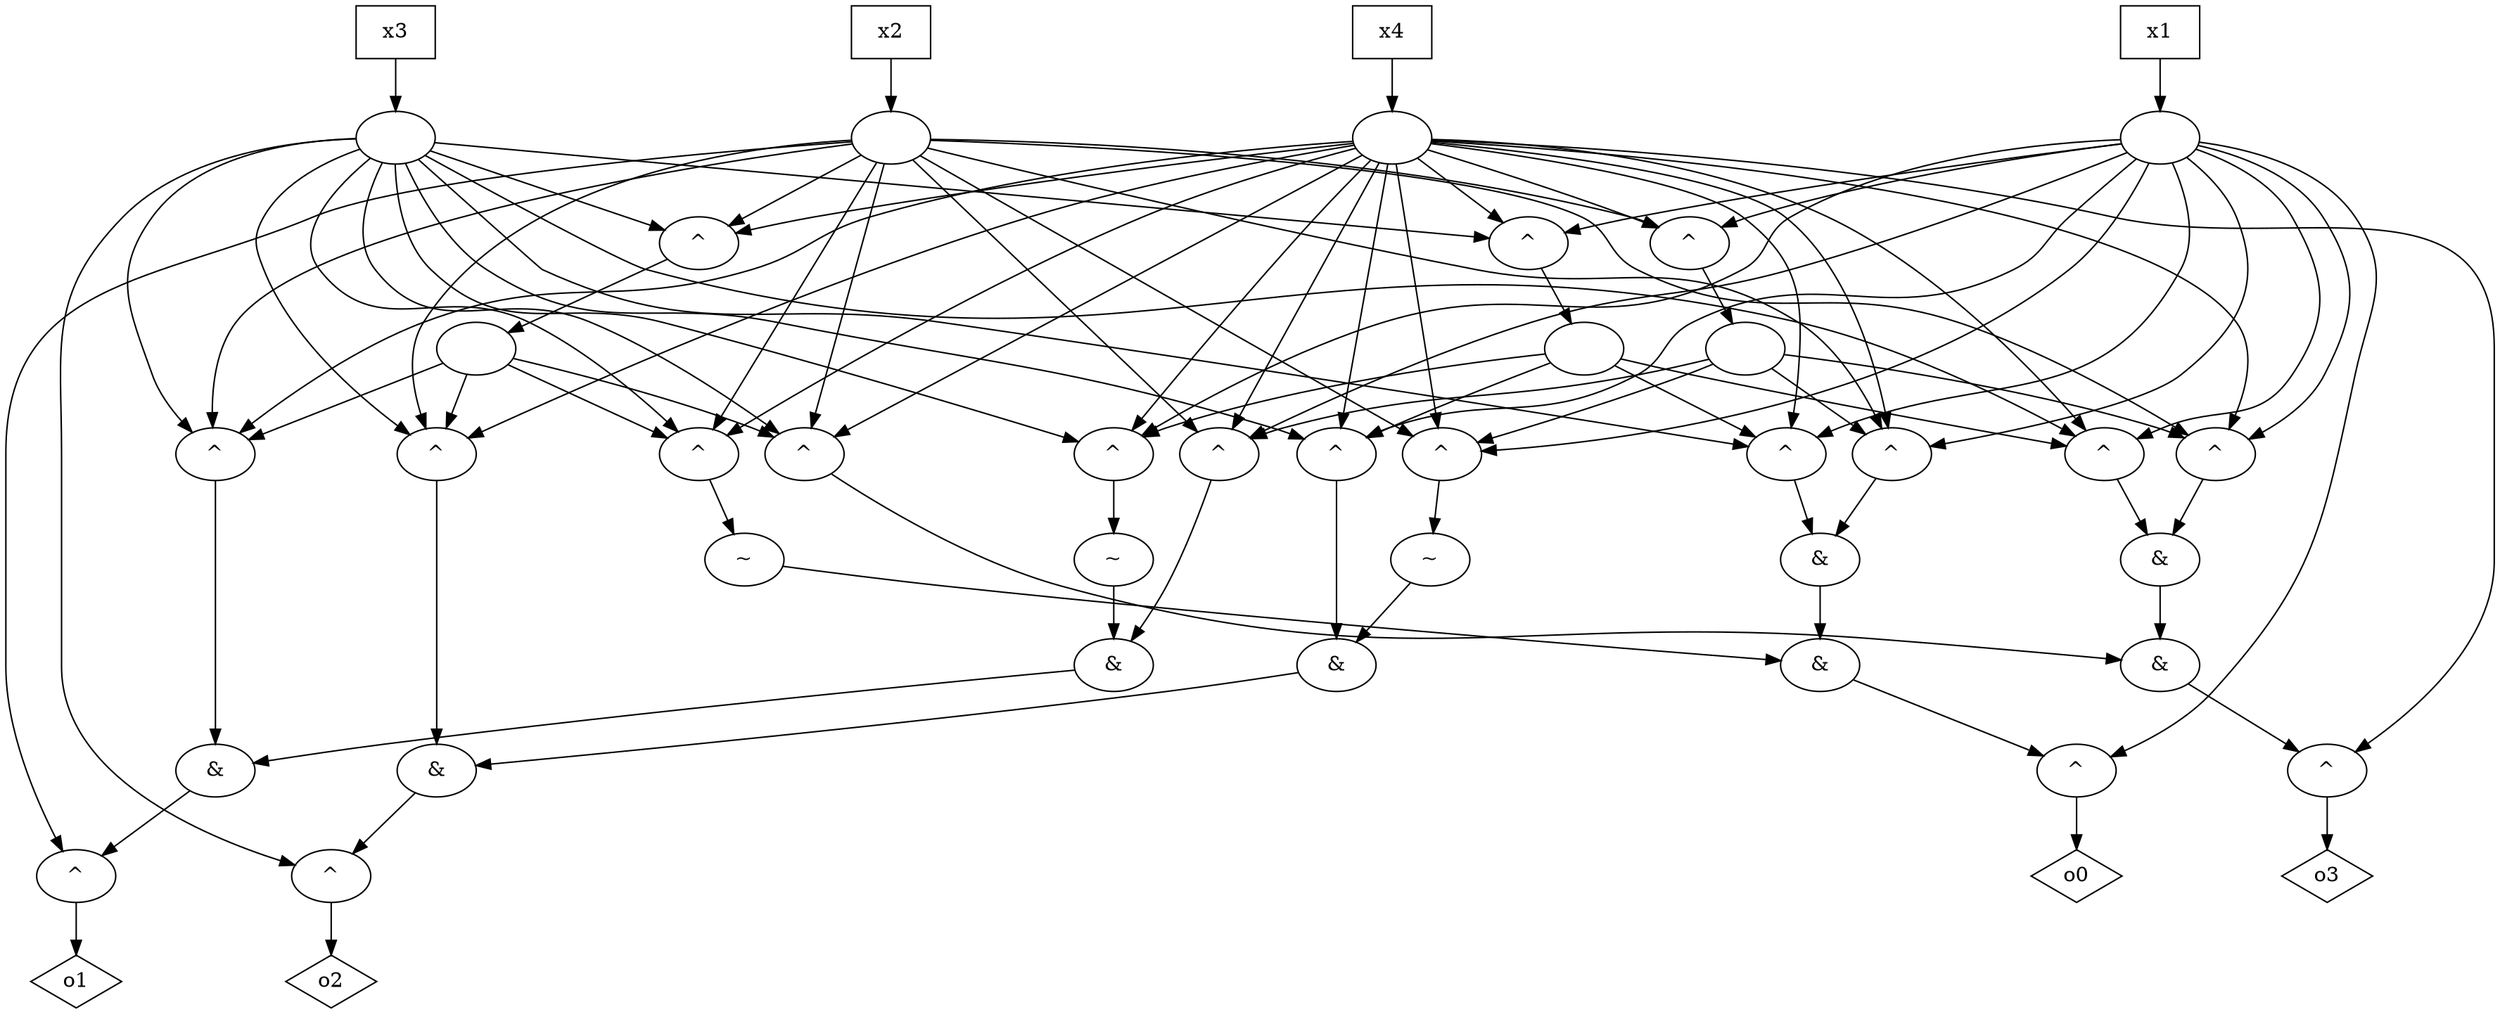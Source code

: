 digraph G {
n0 [label="o0",shape="diamond"];
n1 [label="^"];
n2 [label="&"];
n3 [label="&"];
n4 [label="^"];
n7 [label=""];
n11 [label="^"];
n14 [label=""];
n18 [label="~"];
n19 [label="^"];
n22 [label=""];
n27 [label="o1",shape="diamond"];
n28 [label="^"];
n29 [label="&"];
n30 [label="&"];
n31 [label="^"];
n38 [label="~"];
n39 [label="^"];
n46 [label="^"];
n54 [label="o2",shape="diamond"];
n55 [label="^"];
n56 [label="&"];
n57 [label="&"];
n58 [label="~"];
n59 [label="^"];
n66 [label="^"];
n73 [label="^"];
n81 [label="o3",shape="diamond"];
n82 [label="^"];
n83 [label="&"];
n84 [label="&"];
n85 [label="^"];
n92 [label="^"];
n99 [label="^"];
n108 [label="^"];
n110 [label=""];
n111 [label=""];
n112 [label=""];
n114 [label="^"];
n117 [label=""];
n123 [label="^"];
n116 [label="x1",shape="box"];
n125 [label="x2",shape="box"];
n118 [label="x4",shape="box"];
n121 [label="x3",shape="box"];
n1 -> n0
n2 -> n1
n3 -> n2
n4 -> n3
n7 -> n31
n7 -> n85
n7 -> n4
n7 -> n59
n11 -> n3
n14 -> n11
n14 -> n66
n14 -> n39
n14 -> n92
n18 -> n2
n19 -> n18
n22 -> n73
n22 -> n19
n22 -> n46
n22 -> n99
n28 -> n27
n29 -> n28
n30 -> n29
n31 -> n30
n38 -> n30
n39 -> n38
n46 -> n29
n55 -> n54
n56 -> n55
n57 -> n56
n58 -> n57
n59 -> n58
n66 -> n57
n73 -> n56
n82 -> n81
n83 -> n82
n84 -> n83
n85 -> n84
n92 -> n84
n99 -> n83
n108 -> n7
n110 -> n4
n110 -> n39
n110 -> n59
n110 -> n92
n110 -> n114
n110 -> n1
n110 -> n11
n110 -> n31
n110 -> n66
n110 -> n85
n110 -> n108
n111 -> n123
n111 -> n4
n111 -> n59
n111 -> n31
n111 -> n85
n111 -> n108
n111 -> n19
n111 -> n28
n111 -> n46
n111 -> n73
n111 -> n99
n112 -> n19
n112 -> n39
n112 -> n73
n112 -> n92
n112 -> n4
n112 -> n11
n112 -> n31
n112 -> n46
n112 -> n59
n112 -> n66
n112 -> n85
n112 -> n99
n112 -> n108
n112 -> n82
n112 -> n114
n112 -> n123
n114 -> n14
n117 -> n114
n117 -> n123
n117 -> n11
n117 -> n46
n117 -> n66
n117 -> n99
n117 -> n19
n117 -> n39
n117 -> n92
n117 -> n73
n117 -> n55
n123 -> n22
n116 -> n110
n125 -> n111
n118 -> n112
n121 -> n117
}